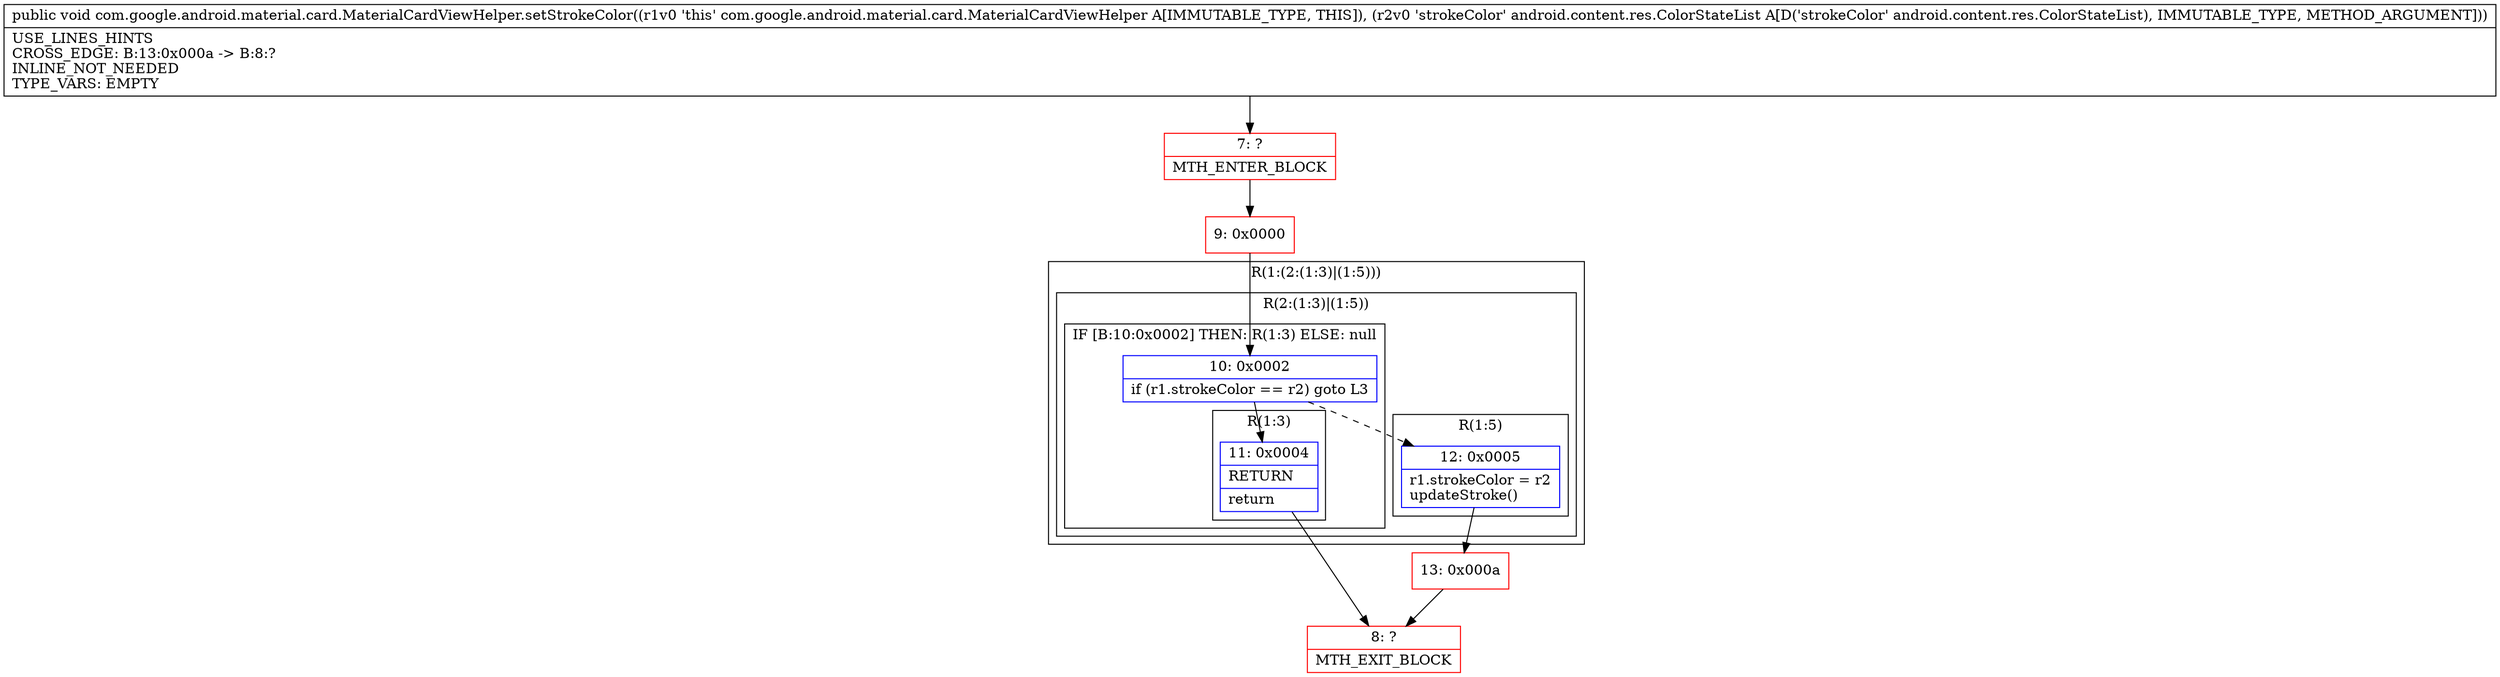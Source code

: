 digraph "CFG forcom.google.android.material.card.MaterialCardViewHelper.setStrokeColor(Landroid\/content\/res\/ColorStateList;)V" {
subgraph cluster_Region_293333659 {
label = "R(1:(2:(1:3)|(1:5)))";
node [shape=record,color=blue];
subgraph cluster_Region_1464943872 {
label = "R(2:(1:3)|(1:5))";
node [shape=record,color=blue];
subgraph cluster_IfRegion_1319282678 {
label = "IF [B:10:0x0002] THEN: R(1:3) ELSE: null";
node [shape=record,color=blue];
Node_10 [shape=record,label="{10\:\ 0x0002|if (r1.strokeColor == r2) goto L3\l}"];
subgraph cluster_Region_1138093480 {
label = "R(1:3)";
node [shape=record,color=blue];
Node_11 [shape=record,label="{11\:\ 0x0004|RETURN\l|return\l}"];
}
}
subgraph cluster_Region_229959803 {
label = "R(1:5)";
node [shape=record,color=blue];
Node_12 [shape=record,label="{12\:\ 0x0005|r1.strokeColor = r2\lupdateStroke()\l}"];
}
}
}
Node_7 [shape=record,color=red,label="{7\:\ ?|MTH_ENTER_BLOCK\l}"];
Node_9 [shape=record,color=red,label="{9\:\ 0x0000}"];
Node_8 [shape=record,color=red,label="{8\:\ ?|MTH_EXIT_BLOCK\l}"];
Node_13 [shape=record,color=red,label="{13\:\ 0x000a}"];
MethodNode[shape=record,label="{public void com.google.android.material.card.MaterialCardViewHelper.setStrokeColor((r1v0 'this' com.google.android.material.card.MaterialCardViewHelper A[IMMUTABLE_TYPE, THIS]), (r2v0 'strokeColor' android.content.res.ColorStateList A[D('strokeColor' android.content.res.ColorStateList), IMMUTABLE_TYPE, METHOD_ARGUMENT]))  | USE_LINES_HINTS\lCROSS_EDGE: B:13:0x000a \-\> B:8:?\lINLINE_NOT_NEEDED\lTYPE_VARS: EMPTY\l}"];
MethodNode -> Node_7;Node_10 -> Node_11;
Node_10 -> Node_12[style=dashed];
Node_11 -> Node_8;
Node_12 -> Node_13;
Node_7 -> Node_9;
Node_9 -> Node_10;
Node_13 -> Node_8;
}

